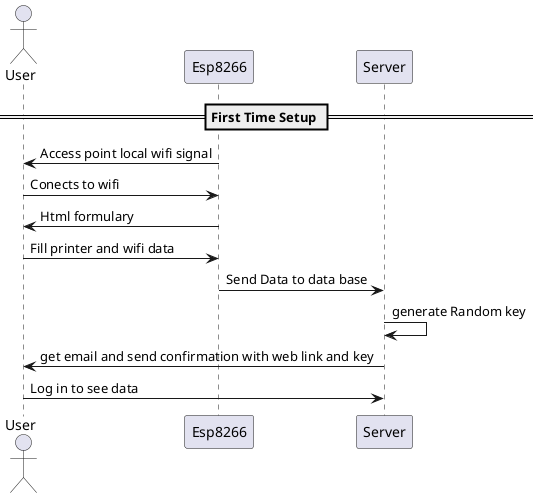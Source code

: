 @startuml

actor User

== First Time Setup ==
Esp8266 -> User : Access point local wifi signal
User -> Esp8266 : Conects to wifi
Esp8266 -> User : Html formulary
User -> Esp8266 : Fill printer and wifi data
Esp8266 -> Server : Send Data to data base
Server->Server    : generate Random key
Server-> User     : get email and send confirmation with web link and key
User->Server : Log in to see data
@enduml